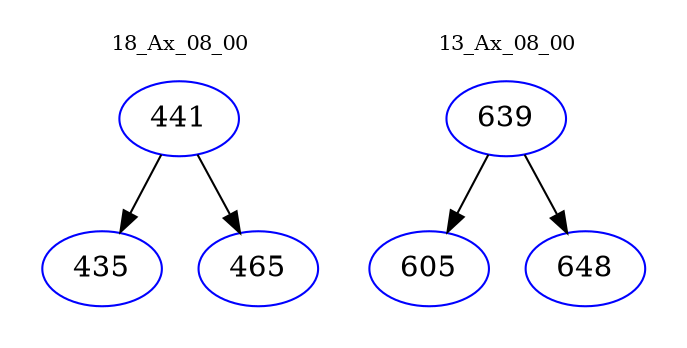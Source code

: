 digraph{
subgraph cluster_0 {
color = white
label = "18_Ax_08_00";
fontsize=10;
T0_441 [label="441", color="blue"]
T0_441 -> T0_435 [color="black"]
T0_435 [label="435", color="blue"]
T0_441 -> T0_465 [color="black"]
T0_465 [label="465", color="blue"]
}
subgraph cluster_1 {
color = white
label = "13_Ax_08_00";
fontsize=10;
T1_639 [label="639", color="blue"]
T1_639 -> T1_605 [color="black"]
T1_605 [label="605", color="blue"]
T1_639 -> T1_648 [color="black"]
T1_648 [label="648", color="blue"]
}
}
